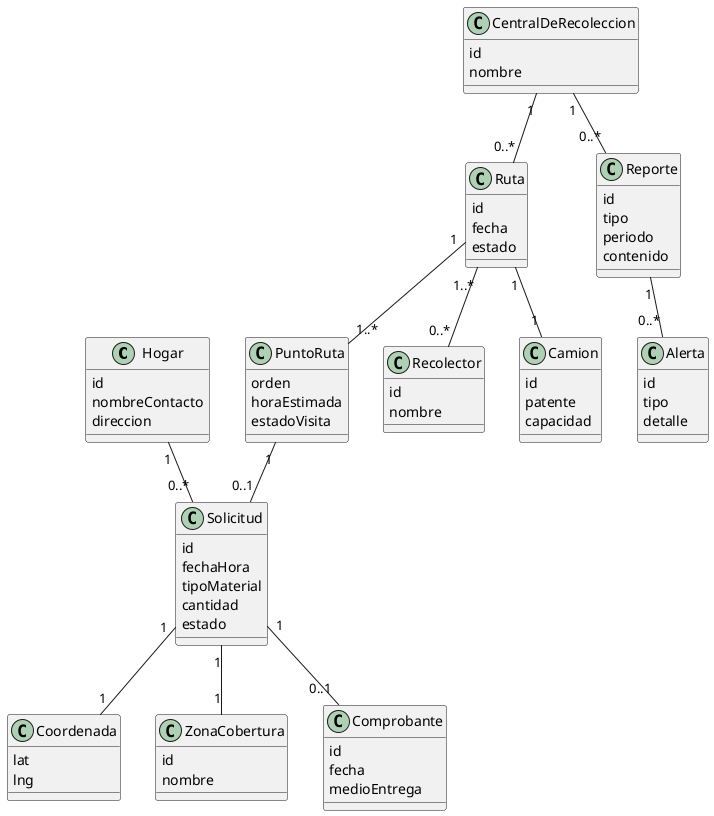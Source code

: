 @startuml
skinparam classAttributeIconSize 0

class Hogar {
  id
  nombreContacto
  direccion
}
class Solicitud {
  id
  fechaHora
  tipoMaterial
  cantidad
  estado
}
class Coordenada {
  lat
  lng
}
class ZonaCobertura {
  id
  nombre
}
class CentralDeRecoleccion {
  id
  nombre
}
class Ruta {
  id
  fecha
  estado
}
class PuntoRuta {
  orden
  horaEstimada
  estadoVisita
}
class Recolector {
  id
  nombre
}
class Camion {
  id
  patente
  capacidad
}
class Comprobante {
  id
  fecha
  medioEntrega
}
class Reporte {
  id
  ' <- agregado (UC3)
  tipo        
  periodo
  contenido
}
class Alerta {
  id
  tipo
  detalle
}

Hogar "1" -- "0..*" Solicitud
Solicitud "1" -- "1" Coordenada
Solicitud "1" -- "1" ZonaCobertura

CentralDeRecoleccion "1" -- "0..*" Ruta
Ruta "1" -- "1" Camion
Ruta "1..*" -- "0..*" Recolector

Ruta "1" -- "1..*" PuntoRuta
' cambio: permite solicitud sin ruta aun
PuntoRuta "1" -- "0..1" Solicitud


Solicitud "1" -- "0..1" Comprobante

CentralDeRecoleccion "1" -- "0..*" Reporte
Reporte "1" -- "0..*" Alerta
@enduml